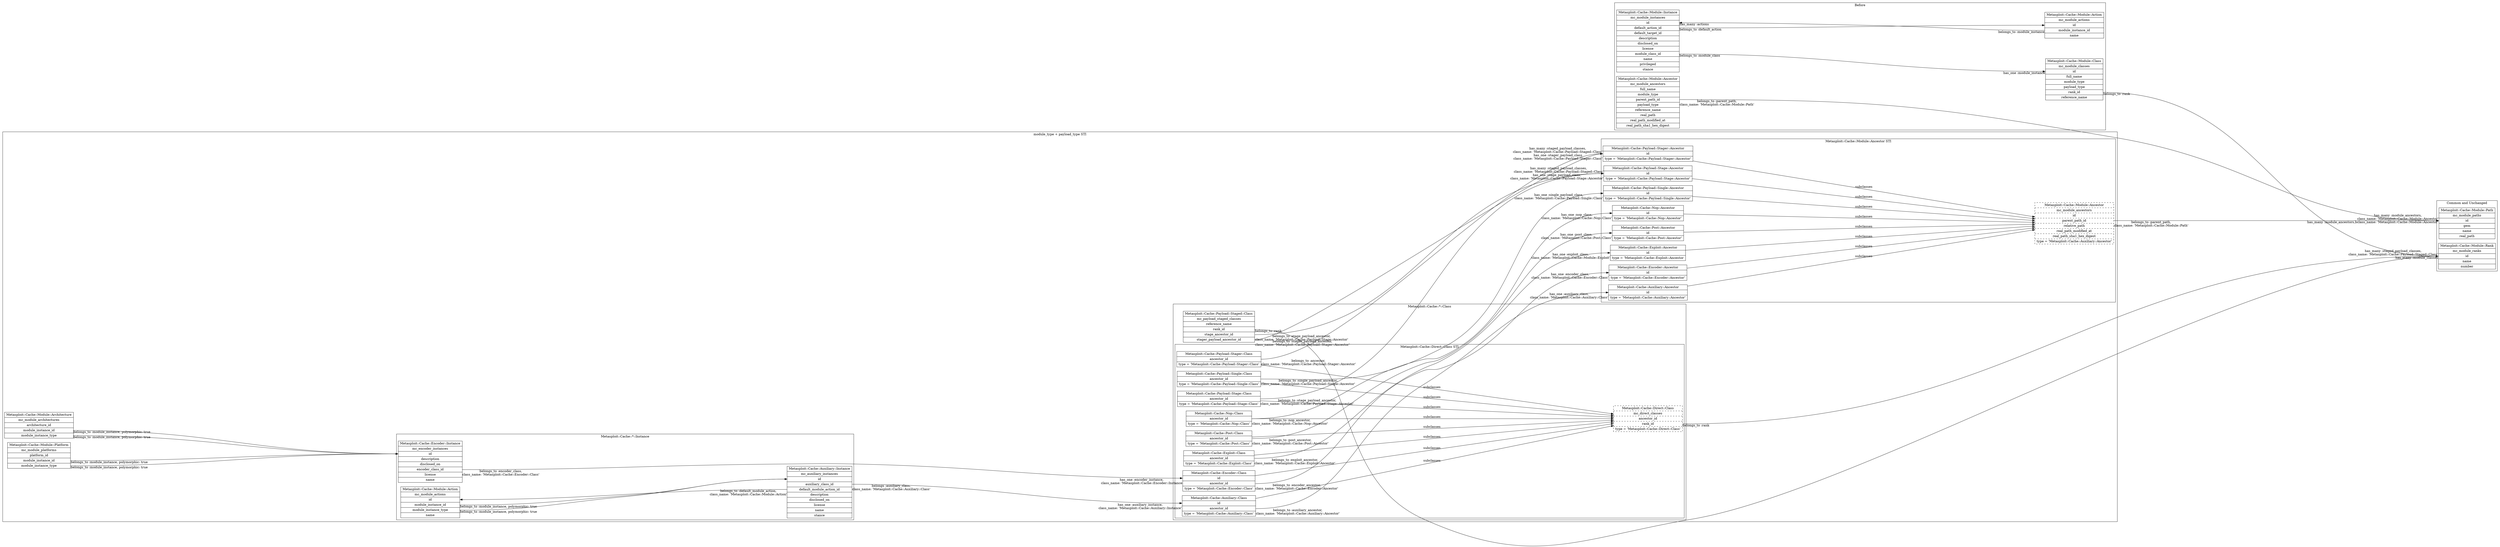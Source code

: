 digraph "metasploit-cache" {
  graph [
    rankdir = "LR"
    ranksep = "20.0"
  ]
  node [
    shape = "record"
  ]

  subgraph cluster_common {
    label = "Common and Unchanged"

    "Metasploit::Cache::Module::Path" [
      label = "Metasploit::Cache::Module::Path | mc_module_paths | <id>id | gem | name | real_path"
    ]

    "Metasploit::Cache::Module::Rank" [
      label = "Metasploit::Cache::Module::Rank | mc_module_ranks | <id>id | name | number"
    ]
  }

  subgraph cluster_before {
    label = "Before"

    "Before/Metasploit::Cache::Module::Ancestor" [
      label = "Metasploit::Cache::Module::Ancestor | mc_module_ancestors | full_name | module_type | <parent_path_id>parent_path_id | payload_type | reference_name | real_path | real_path_modified_at | real_path_sha1_hex_digest"
    ]

    "Before/Metasploit::Cache::Module::Ancestor":parent_path_id -> "Metasploit::Cache::Module::Path":id [
      headlabel = "has_many :module_ancestors,\bclass_name: 'Metasploit::Cache::Module::Ancestor'"
      taillabel = "belongs_to :parent_path,\nclass_name: 'Metasploit::Cache::Module::Path'"
    ]

    "Before/Metasploit::Cache::Module::Class" [
      label = "Metasploit::Cache::Module::Class | mc_module_classes | <id>id | full_name | module_type | payload_type | <rank_id>rank_id | reference_name"
    ]

    "Before/Metasploit::Cache::Module::Class":rank_id -> "Metasploit::Cache::Module::Rank":id [
      headlabel = "has_many :module_classes"
      taillabel = "belongs_to :rank"
    ]

    "Before/Metasploit::Cache::Module::Instance" [
       label = "Metasploit::Cache::Module::Instance | mc_module_instances | <id>id | <default_action_id>default_action_id | default_target_id | description | disclosed_on | license | <module_class_id>module_class_id | name | privileged | stance"
    ]

    "Before/Metasploit::Cache::Module::Instance":module_class_id -> "Before/Metasploit::Cache::Module::Class":id [
      headlabel = "has_one :module_instance"
      taillabel = "belongs_to :module_class"
    ]

    "Before/Metasploit::Cache::Module::Action" [
      label = "Metasploit::Cache::Module::Action | mc_module_actions | <id>id | <module_instance_id>module_instance_id | name"
    ]

    "Before/Metasploit::Cache::Module::Instance":default_action_id -> "Before/Metasploit::Cache::Module::Action":id [
      taillabel = "belongs_to :default_action"
    ]

    "Before/Metasploit::Cache::Module::Action":module_instance_id -> "Before/Metasploit::Cache::Module::Instance":id [
      headlabel = "has_many :actions"
      taillabel = "belongs_to :module_instance"
    ]
  }

  subgraph cluster_type_sti {
    label = "module_type + payload_type STI"

    "Metasploit::Cache::Module::Action" [
      label = "Metasploit::Cache::Module::Action | mc_module_actions | <id>id | <module_instance_id>module_instance_id | <module_instance_type>module_instance_type | name"
    ]

    "Metasploit::Cache::Module::Action":module_instance_id, "Metasploit::Cache::Module::Action":module_instance_type -> "Metasploit::Cache::Auxiliary::Instance":id [
      headlable = "has_many :module_actions,\nclass_name: 'Metasploit::Cache::Module::Actions'"
      taillabel = "belongs_to :module_instance, polymorphic: true"
    ]

    "Metasploit::Cache::Module::Architecture" [
      label = "Metasploit::Cache::Module::Architecture | mc_module_architectures | <architecture_id>architecture_id | <module_instance_id>module_instance_id | <module_instance_type>module_instance_type"
    ]

    "Metasploit::Cache::Module::Architecture":module_instance_id, "Metasploit::Cache::Module::Architecture":module_instance_type -> "Metasploit::Cache::Encoder::Instance":id [
      headlable = "has_many :module_architectures,\nclass_name: 'Metasploit::Cache::Module::Architecture'"
      taillabel = "belongs_to :module_instance, polymorphic: true"
    ]

    "Metasploit::Cache::Module::Platform" [
      label = "Metasploit::Cache::Module::Platform | mc_module_platforms | <platform_id>platform_id | <module_instance_id>module_instance_id | <module_instance_type>module_instance_type"
    ]

    "Metasploit::Cache::Module::Platform":module_instance_id, "Metasploit::Cache::Module::Platform":module_instance_type -> "Metasploit::Cache::Encoder::Instance":id [
      headlable = "has_many :module_platforms,\nclass_name: 'Metasploit::Cache::Module::Platform'"
      taillabel = "belongs_to :module_instance, polymorphic: true"
    ]

    subgraph cluster_mc_module_ancestors {
      label = "Metasploit::Cache::Module::Ancestor STI"

      "Metasploit::Cache::Module::Ancestor" [
        label = "Metasploit::Cache::Module::Ancestor | mc_module_ancestors | id | <parent_path_id>parent_path_id | relative_path | real_path_modified_at | real_path_sha1_hex_digest | type = 'Metasploit::Cache::Auxiliary::Ancestor'"
        style = "dashed"
      ]

      "Metasploit::Cache::Module::Ancestor":parent_path_id -> "Metasploit::Cache::Module::Path":id [
        headlabel = "has_many :module_ancestors,\nclass_name: 'Metasploit::Cache::Module::Ancestor'"
        taillabel = "belongs_to :parent_path,\nclass_name: 'Metasploit::Cache::Module::Path'"
      ]

      "Metasploit::Cache::Auxiliary::Ancestor" [
        label = "Metasploit::Cache::Auxiliary::Ancestor | <id>id | type = 'Metasploit::Cache::Auxiliary::Ancestor'"
      ]

      "Metasploit::Cache::Auxiliary::Ancestor" -> "Metasploit::Cache::Module::Ancestor" [
        label = "subclasses"
      ]

      "Metasploit::Cache::Encoder::Ancestor" [
        label = "Metasploit::Cache::Encoder::Ancestor | <id>id | type = 'Metasploit::Cache::Encoder::Ancestor'"
      ]

      "Metasploit::Cache::Encoder::Ancestor" -> "Metasploit::Cache::Module::Ancestor" [
        label = "subclasses"
      ]

      "Metasploit::Cache::Exploit::Ancestor" [
        label = "Metasploit::Cache::Exploit::Ancestor | <id>id | type = 'Metasploit::Cache::Exploit::Ancestor"
      ]

      "Metasploit::Cache::Exploit::Ancestor" -> "Metasploit::Cache::Module::Ancestor" [
        label = "subclasses"
      ]

      "Metasploit::Cache::Nop::Ancestor" [
        label = "Metasploit::Cache::Nop::Ancestor | <id>id | type = 'Metasploit::Cache::Nop::Ancestor'"
      ]

      "Metasploit::Cache::Nop::Ancestor" -> "Metasploit::Cache::Module::Ancestor" [
        label = "subclasses"
      ]

      "Metasploit::Cache::Payload::Single::Ancestor" [
        label = "Metasploit::Cache::Payload::Single::Ancestor | <id>id | type = 'Metasploit::Cache::Payload::Single::Ancestor'"
      ]

      "Metasploit::Cache::Payload::Single::Ancestor" -> "Metasploit::Cache::Module::Ancestor" [
        label = "subclasses"
      ]
      
      "Metasploit::Cache::Payload::Stage::Ancestor" [
        label = "Metasploit::Cache::Payload::Stage::Ancestor | <id>id | type = 'Metasploit::Cache::Payload::Stage::Ancestor'"
      ]

      "Metasploit::Cache::Payload::Stage::Ancestor" -> "Metasploit::Cache::Module::Ancestor" [
        label = "subclasses"
      ]
      
      "Metasploit::Cache::Payload::Stager::Ancestor" [
        label = "Metasploit::Cache::Payload::Stager::Ancestor | <id>id | type = 'Metasploit::Cache::Payload::Stager::Ancestor'"
      ]

      "Metasploit::Cache::Payload::Stager::Ancestor" -> "Metasploit::Cache::Module::Ancestor" [
        label = "subclasses"
      ]
      
      "Metasploit::Cache::Post::Ancestor" [
        label = "Metasploit::Cache::Post::Ancestor | <id>id | type = 'Metasploit::Cache::Post::Ancestor'"
      ]

      "Metasploit::Cache::Post::Ancestor" -> "Metasploit::Cache::Module::Ancestor" [
        label = "subclasses"
      ]
    }

    subgraph cluster_metasploit_cache_class {
      label = "Metasploit::Cache::*::Class"

      subgraph cluster_metasploit_cache_direct_class {
        label = "Metasploit::Cache::Direct::Class STI"

        "Metasploit::Cache::Direct::Class" [
          label = "Metasploit::Cache::Direct::Class | mc_direct_classes | <ancestor_id>ancestor_id | <rank_id>rank_id | type = 'Metasploit::Cache::Direct::Class'"
          style = "dashed"
        ]

        "Metasploit::Cache::Direct::Class":rank_id -> "Metasploit::Cache::Module::Rank":id [
          taillabel = "belongs_to :rank"
        ]

        "Metasploit::Cache::Auxiliary::Class" [
          label = "Metasploit::Cache::Auxiliary::Class | <id>id | <ancestor_id>ancestor_id | type = 'Metasploit::Cache::Auxiliary::Class'"
        ]

        "Metasploit::Cache::Auxiliary::Class" -> "Metasploit::Cache::Direct::Class" [
          label = "subclasses"
        ]

        "Metasploit::Cache::Auxiliary::Class":ancestor_id -> "Metasploit::Cache::Auxiliary::Ancestor":id [
          headlabel = "has_one :auxiliary_class,\nclass_name: 'Metasploit::Cache::Auxiliary::Class'"
          taillabel = "belongs_to :auxiliary_ancestor,\nclass_name: 'Metasploit::Cache::Auxiliary::Ancestor'"
        ]
        
        "Metasploit::Cache::Encoder::Class" [
          label = "Metasploit::Cache::Encoder::Class | <id>id | <ancestor_id>ancestor_id | type = 'Metasploit::Cache::Encoder::Class'"
        ]

        "Metasploit::Cache::Encoder::Class" -> "Metasploit::Cache::Direct::Class" [
          label = "subclasses"
        ]

        "Metasploit::Cache::Encoder::Class":ancestor_id -> "Metasploit::Cache::Encoder::Ancestor":id [
          headlabel = "has_one :encoder_class,\nclass_name: 'Metasploit::Cache::Encoder::Class'"
          taillabel = "belongs_to :encoder_ancestor,\nclass_name: 'Metasploit::Cache::Encoder::Ancestor'"
        ]
                
        "Metasploit::Cache::Exploit::Class" [
          label = "Metasploit::Cache::Exploit::Class | <ancestor_id>ancestor_id | type = 'Metasploit::Cache::Exploit::Class'"
        ]

        "Metasploit::Cache::Exploit::Class" -> "Metasploit::Cache::Direct::Class" [
          label = "subclasses"
        ]

        "Metasploit::Cache::Exploit::Class":ancestor_id -> "Metasploit::Cache::Exploit::Ancestor":id [
          headlabel = "has_one :exploit_class,\nclass_name: 'Metasploit::Cache::Module::Exploit'"
          taillabel = "belongs_to :exploit_ancestor,\nclass_name: 'Metasploit::Cache::Exploit::Ancestor'"
        ]
        
        "Metasploit::Cache::Nop::Class" [
          label = "Metasploit::Cache::Nop::Class | <ancestor_id>ancestor_id | type = 'Metasploit::Cache::Nop::Class'"
        ]

        "Metasploit::Cache::Nop::Class" -> "Metasploit::Cache::Direct::Class" [
          label = "subclasses"
        ]

        "Metasploit::Cache::Nop::Class":ancestor_id -> "Metasploit::Cache::Nop::Ancestor":id [
          headlabel = "has_one :nop_class,\nclass_name: 'Metasploit::Cache::Nop::Class'"
          taillabel = "belongs_to :nop_ancestor,\nclass_name: 'Metasploit::Cache::Nop::Ancestor'"
        ]
        
        "Metasploit::Cache::Payload::Single::Class" [
          label = "Metasploit::Cache::Payload::Single::Class | <ancestor_id>ancestor_id | type = 'Metasploit::Cache::Payload::Single::Class'"
        ]

        "Metasploit::Cache::Payload::Single::Class" -> "Metasploit::Cache::Direct::Class" [
          label = "subclasses"
        ]

        "Metasploit::Cache::Payload::Single::Class":ancestor_id -> "Metasploit::Cache::Payload::Single::Ancestor":id [
          headlabel = "has_one :single_payload_class,\nclass_name: 'Metasploit::Cache::Payload::Single::Class'"
          taillabel = "belongs_to :single_payload_ancestor,\nclass_name: 'Metasploit::Cache::Payload::Single::Ancestor'"
        ]
        
        "Metasploit::Cache::Payload::Stage::Class" [
          label = "Metasploit::Cache::Payload::Stage::Class | <ancestor_id>ancestor_id | type = 'Metasploit::Cache::Payload::Stage::Class'"
        ]

        "Metasploit::Cache::Payload::Stage::Class" -> "Metasploit::Cache::Direct::Class" [
          label = "subclasses"
        ]

        "Metasploit::Cache::Payload::Stage::Class":ancestor_id -> "Metasploit::Cache::Payload::Stage::Ancestor":id [
          headlabel = "has_one :stage_payload_class,\nclass_name: 'Metasploit::Cache::Payload::Stage::Ancestor'"
          taillabel = "belongs_to :stage_payload_ancestor,\nclass_name: 'Metasploit::Cache::Payload::Stage::Ancestor'"
        ]
        
                
        "Metasploit::Cache::Payload::Stager::Class" [
          label = "Metasploit::Cache::Payload::Stager::Class | <ancestor_id>ancestor_id | type = 'Metasploit::Cache::Payload::Stager::Class'"
        ]

        "Metasploit::Cache::Payload::Stager::Class" -> "Metasploit::Cache::Direct::Class" [
          label = "subclasses"
        ]

        "Metasploit::Cache::Payload::Stager::Class":ancestor_id -> "Metasploit::Cache::Payload::Stager::Ancestor":id [
          headlabel = "has_one :stager_payload_class\nclass_name: 'Metasploit::Cache::Payload::Stager::Class'"
          taillabel = "belongs_to :ancestor,\nclass_name: 'Metasploit::Cache::Payload::Stager::Ancestor'"
        ]
        
        "Metasploit::Cache::Post::Class" [
          label = "Metasploit::Cache::Post::Class | <ancestor_id>ancestor_id | type = 'Metasploit::Cache::Post::Class'"
        ]

        "Metasploit::Cache::Post::Class" -> "Metasploit::Cache::Direct::Class" [
          label = "subclasses"
        ]

        "Metasploit::Cache::Post::Class":ancestor_id -> "Metasploit::Cache::Post::Ancestor":id [
          headlabel = "has_one :post_class,\nclass_name: 'Metasploit::Cache::Post::Class'"
          taillabel = "belongs_to :post_ancestor,\nclass_name: 'Metasploit::Cache::Post::Ancestor'"
        ]
      }

      "Metasploit::Cache::Payload::Staged::Class" [
        label = "Metasploit::Cache::Payload::Staged::Class | mc_payload_staged_classes | reference_name | <rank_id>rank_id | <stage_payload_ancestor_id>stage_ancestor_id | <stager_payload_ancestor_id>stager_payload_ancestor_id"
      ]
      
      "Metasploit::Cache::Payload::Staged::Class":stage_payload_ancestor_id -> "Metasploit::Cache::Payload::Stage::Ancestor":id [
        headlabel = "has_many :staged_payload_classes,\nclass_name: 'Metasploit::Cache::Payload::Staged::Class'"
        taillabel = "belongs_to :stage_payload_ancestor,\nclass_name: 'Metasploit::Cache::Payload::Stage::Ancestor'"
      ]

      "Metasploit::Cache::Payload::Staged::Class":stager_payload_ancestor_id -> "Metasploit::Cache::Payload::Stager::Ancestor":id [
        headlabel = "has_many :staged_payload_classes,\nclass_name: 'Metasploit::Cache::Payload::Staged::Class'"
        taillabel = "belongs_to :stager_payload_ancestor,\nclass_name: 'Metasploit::Cache::Payload::Stager::Ancestor'"
      ]

      "Metasploit::Cache::Payload::Staged::Class":rank_id -> "Metasploit::Cache::Module::Rank":id [
        headlabel = "has_many :staged_payload_classes,\nclass_name: 'Metasploit::Cache::Payload::Staged::Class'"
        taillabel = "belongs_to :rank"
      ]
    }

    subgraph cluster_metasploit_cache_instance {
      label = "Metasploit::Cache::*::Instance"

      "Metasploit::Cache::Auxiliary::Instance" [
        label = "Metasploit::Cache::Auxiliary::Instance | mc_auxiliary_instances | <id>id | <auxiliary_class_id>auxiliary_class_id | <default_module_action_id>default_module_action_id | description | disclosed_on | license | name | stance"
      ]

      "Metasploit::Cache::Auxiliary::Instance":auxiliary_class_id -> "Metasploit::Cache::Auxiliary::Class":id [
        headlabel = "has_one :auxiliary_instance,\nclass_name: 'Metasploit::Cache::Auxiliary::Instance'"
        taillabel = "belongs :auxiliary_class,\nclass_name: 'Metasploit::Cache::Auxiliary::Class'"
      ]

      "Metasploit::Cache::Auxiliary::Instance":default_module_action_id -> "Metasploit::Cache::Module::Action":id [
        taillabel = "belongs_to :default_module_action,\nclass_name: 'Metasploit::Cache::Module::Action'"
      ]

      "Metasploit::Cache::Encoder::Instance" [
        label = "Metasploit::Cache::Encoder::Instance | mc_encoder_instances | <id>id | description | disclosed_on | <encoder_class_id>encoder_class_id | license | name"
      ]

      "Metasploit::Cache::Encoder::Instance":encoder_class_id -> "Metasploit::Cache::Encoder::Class":id [
        headlabel = "has_one :encoder_instance,\nclass_name: 'Metasploit::Cache::Encoder::Instance"
        taillabel = "belongs_to :encoder_class,\nclass_name: 'Metasploit::Cache::Encoder::Class'"
      ]
    }
  }
}